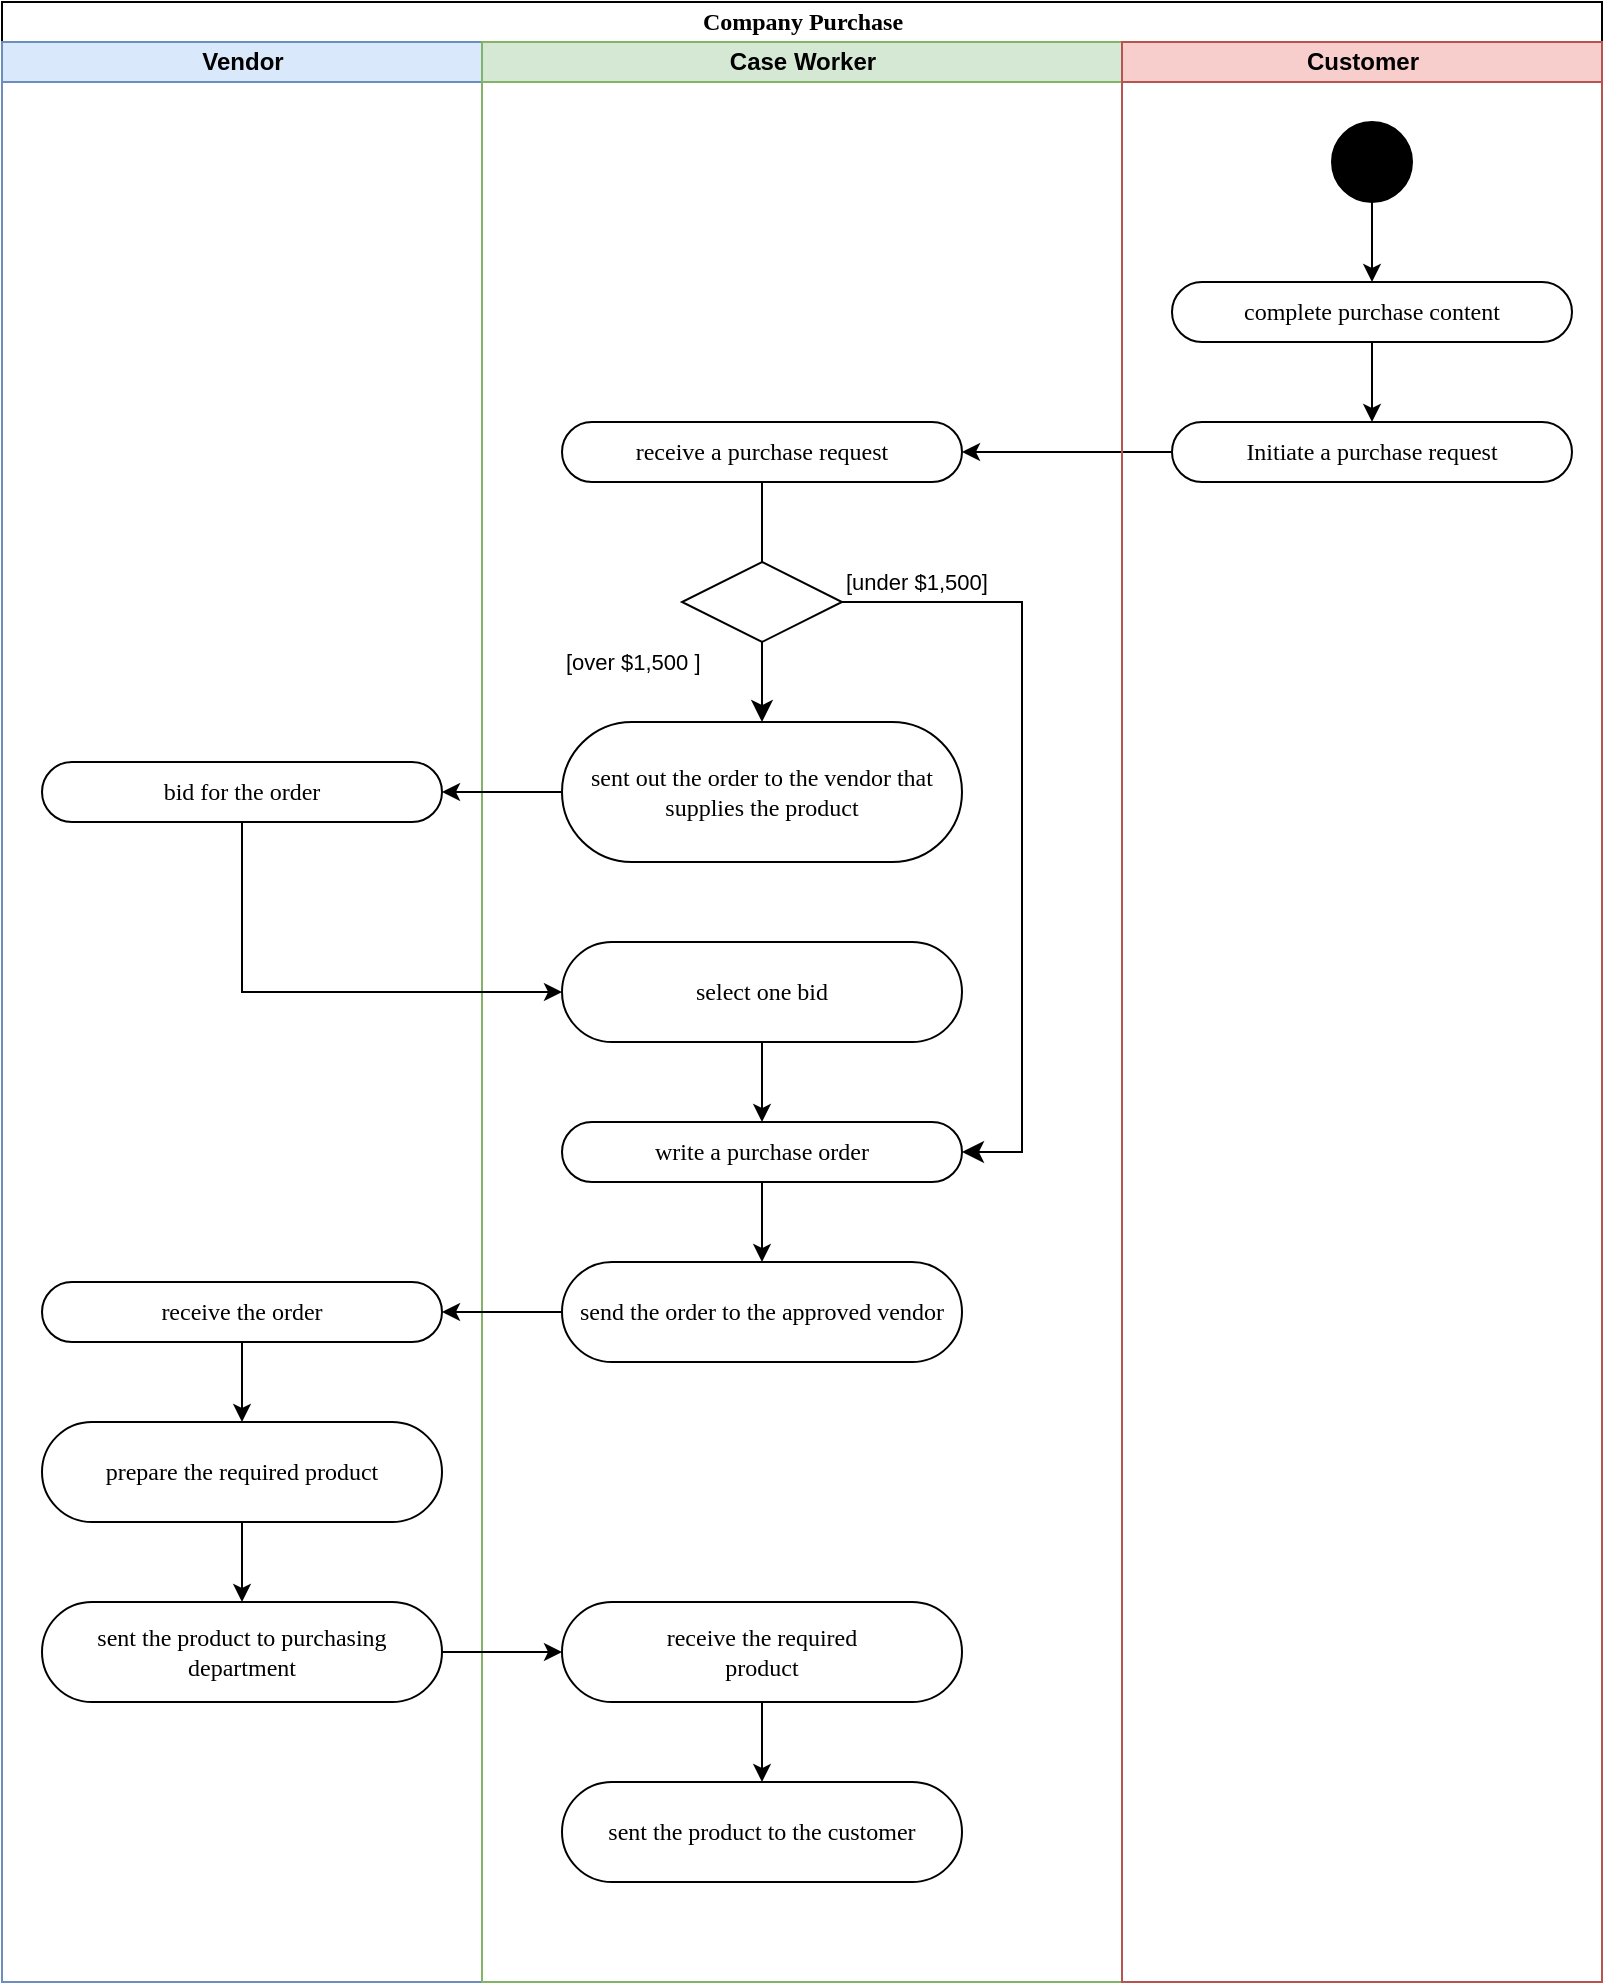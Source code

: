 <mxfile version="21.6.9" type="github">
  <diagram name="Page-1" id="0783ab3e-0a74-02c8-0abd-f7b4e66b4bec">
    <mxGraphModel dx="933" dy="717" grid="1" gridSize="10" guides="1" tooltips="1" connect="1" arrows="1" fold="1" page="1" pageScale="1" pageWidth="850" pageHeight="1100" background="none" math="0" shadow="0">
      <root>
        <mxCell id="0" />
        <mxCell id="1" parent="0" />
        <mxCell id="1c1d494c118603dd-1" value="Company Purchase" style="swimlane;html=1;childLayout=stackLayout;startSize=20;rounded=0;shadow=0;comic=0;labelBackgroundColor=none;strokeWidth=1;fontFamily=Verdana;fontSize=12;align=center;" parent="1" vertex="1">
          <mxGeometry x="80" y="20" width="800" height="990" as="geometry" />
        </mxCell>
        <mxCell id="1c1d494c118603dd-2" value="Vendor" style="swimlane;html=1;startSize=20;fillColor=#dae8fc;strokeColor=#6c8ebf;" parent="1c1d494c118603dd-1" vertex="1">
          <mxGeometry y="20" width="240" height="970" as="geometry" />
        </mxCell>
        <mxCell id="d2kZ4lsFQX0MjA8s933k-53" value="bid for the order" style="rounded=1;whiteSpace=wrap;html=1;shadow=0;comic=0;labelBackgroundColor=none;strokeWidth=1;fontFamily=Verdana;fontSize=12;align=center;arcSize=50;" vertex="1" parent="1c1d494c118603dd-2">
          <mxGeometry x="20" y="360" width="200" height="30" as="geometry" />
        </mxCell>
        <mxCell id="d2kZ4lsFQX0MjA8s933k-63" value="" style="edgeStyle=orthogonalEdgeStyle;rounded=0;orthogonalLoop=1;jettySize=auto;html=1;" edge="1" parent="1c1d494c118603dd-2" source="d2kZ4lsFQX0MjA8s933k-60" target="d2kZ4lsFQX0MjA8s933k-62">
          <mxGeometry relative="1" as="geometry" />
        </mxCell>
        <mxCell id="d2kZ4lsFQX0MjA8s933k-60" value="receive the order" style="rounded=1;whiteSpace=wrap;html=1;shadow=0;comic=0;labelBackgroundColor=none;strokeWidth=1;fontFamily=Verdana;fontSize=12;align=center;arcSize=50;" vertex="1" parent="1c1d494c118603dd-2">
          <mxGeometry x="20" y="620" width="200" height="30" as="geometry" />
        </mxCell>
        <mxCell id="d2kZ4lsFQX0MjA8s933k-65" value="" style="edgeStyle=orthogonalEdgeStyle;rounded=0;orthogonalLoop=1;jettySize=auto;html=1;" edge="1" parent="1c1d494c118603dd-2" source="d2kZ4lsFQX0MjA8s933k-62" target="d2kZ4lsFQX0MjA8s933k-64">
          <mxGeometry relative="1" as="geometry" />
        </mxCell>
        <mxCell id="d2kZ4lsFQX0MjA8s933k-62" value="prepare the required product" style="rounded=1;whiteSpace=wrap;html=1;shadow=0;comic=0;labelBackgroundColor=none;strokeWidth=1;fontFamily=Verdana;fontSize=12;align=center;arcSize=50;" vertex="1" parent="1c1d494c118603dd-2">
          <mxGeometry x="20" y="690" width="200" height="50" as="geometry" />
        </mxCell>
        <mxCell id="d2kZ4lsFQX0MjA8s933k-64" value="sent the product to purchasing department" style="rounded=1;whiteSpace=wrap;html=1;shadow=0;comic=0;labelBackgroundColor=none;strokeWidth=1;fontFamily=Verdana;fontSize=12;align=center;arcSize=50;" vertex="1" parent="1c1d494c118603dd-2">
          <mxGeometry x="20" y="780" width="200" height="50" as="geometry" />
        </mxCell>
        <mxCell id="1c1d494c118603dd-3" value="Case Worker" style="swimlane;html=1;startSize=20;fillColor=#d5e8d4;strokeColor=#82b366;" parent="1c1d494c118603dd-1" vertex="1">
          <mxGeometry x="240" y="20" width="320" height="970" as="geometry" />
        </mxCell>
        <mxCell id="d2kZ4lsFQX0MjA8s933k-29" style="edgeStyle=orthogonalEdgeStyle;rounded=0;orthogonalLoop=1;jettySize=auto;html=1;entryX=0.5;entryY=0;entryDx=0;entryDy=0;endArrow=open;endFill=0;" edge="1" parent="1c1d494c118603dd-3" source="d2kZ4lsFQX0MjA8s933k-24">
          <mxGeometry relative="1" as="geometry">
            <mxPoint x="140" y="270" as="targetPoint" />
          </mxGeometry>
        </mxCell>
        <mxCell id="d2kZ4lsFQX0MjA8s933k-24" value="receive a purchase request" style="rounded=1;whiteSpace=wrap;html=1;shadow=0;comic=0;labelBackgroundColor=none;strokeWidth=1;fontFamily=Verdana;fontSize=12;align=center;arcSize=50;" vertex="1" parent="1c1d494c118603dd-3">
          <mxGeometry x="40" y="190" width="200" height="30" as="geometry" />
        </mxCell>
        <mxCell id="d2kZ4lsFQX0MjA8s933k-30" value="" style="rhombus;whiteSpace=wrap;html=1;" vertex="1" parent="1c1d494c118603dd-3">
          <mxGeometry x="100" y="260" width="80" height="40" as="geometry" />
        </mxCell>
        <mxCell id="d2kZ4lsFQX0MjA8s933k-41" value="send the order to the approved vendor" style="rounded=1;whiteSpace=wrap;html=1;shadow=0;comic=0;labelBackgroundColor=none;strokeWidth=1;fontFamily=Verdana;fontSize=12;align=center;arcSize=50;" vertex="1" parent="1c1d494c118603dd-3">
          <mxGeometry x="40" y="610" width="200" height="50" as="geometry" />
        </mxCell>
        <mxCell id="d2kZ4lsFQX0MjA8s933k-43" value="" style="edgeStyle=orthogonalEdgeStyle;rounded=0;orthogonalLoop=1;jettySize=auto;html=1;endArrow=classic;endFill=1;" edge="1" parent="1c1d494c118603dd-3" source="d2kZ4lsFQX0MjA8s933k-37" target="d2kZ4lsFQX0MjA8s933k-41">
          <mxGeometry relative="1" as="geometry" />
        </mxCell>
        <mxCell id="d2kZ4lsFQX0MjA8s933k-37" value="write a purchase order" style="rounded=1;whiteSpace=wrap;html=1;shadow=0;comic=0;labelBackgroundColor=none;strokeWidth=1;fontFamily=Verdana;fontSize=12;align=center;arcSize=50;" vertex="1" parent="1c1d494c118603dd-3">
          <mxGeometry x="40" y="540" width="200" height="30" as="geometry" />
        </mxCell>
        <mxCell id="d2kZ4lsFQX0MjA8s933k-31" value="[under&amp;nbsp;$1,500]" style="edgeStyle=orthogonalEdgeStyle;html=1;align=left;verticalAlign=middle;endArrow=classic;endSize=8;rounded=0;exitX=1;exitY=0.5;exitDx=0;exitDy=0;fontSize=11;fontStyle=0;entryX=1;entryY=0.5;entryDx=0;entryDy=0;endFill=1;" edge="1" source="d2kZ4lsFQX0MjA8s933k-30" parent="1c1d494c118603dd-3" target="d2kZ4lsFQX0MjA8s933k-37">
          <mxGeometry x="-1" y="10" relative="1" as="geometry">
            <mxPoint x="180" y="380" as="targetPoint" />
            <mxPoint x="130" y="280" as="sourcePoint" />
            <Array as="points">
              <mxPoint x="270" y="280" />
              <mxPoint x="270" y="555" />
            </Array>
            <mxPoint as="offset" />
          </mxGeometry>
        </mxCell>
        <mxCell id="d2kZ4lsFQX0MjA8s933k-52" value="sent out the order to the vendor&amp;nbsp;that supplies the product" style="rounded=1;whiteSpace=wrap;html=1;shadow=0;comic=0;labelBackgroundColor=none;strokeWidth=1;fontFamily=Verdana;fontSize=12;align=center;arcSize=50;" vertex="1" parent="1c1d494c118603dd-3">
          <mxGeometry x="40" y="340" width="200" height="70" as="geometry" />
        </mxCell>
        <mxCell id="d2kZ4lsFQX0MjA8s933k-32" value="[over&amp;nbsp;$1,500 ]" style="edgeStyle=orthogonalEdgeStyle;html=1;align=left;verticalAlign=middle;endArrow=classic;endSize=8;rounded=0;fontSize=11;exitX=0.5;exitY=1;exitDx=0;exitDy=0;entryX=0.5;entryY=0;entryDx=0;entryDy=0;endFill=1;" edge="1" source="d2kZ4lsFQX0MjA8s933k-30" parent="1c1d494c118603dd-3" target="d2kZ4lsFQX0MjA8s933k-52">
          <mxGeometry x="-0.5" y="-100" relative="1" as="geometry">
            <mxPoint x="10" y="560" as="targetPoint" />
            <mxPoint x="105.027" y="280.029" as="sourcePoint" />
            <Array as="points">
              <mxPoint x="140" y="320" />
              <mxPoint x="140" y="320" />
            </Array>
            <mxPoint as="offset" />
          </mxGeometry>
        </mxCell>
        <mxCell id="d2kZ4lsFQX0MjA8s933k-58" style="edgeStyle=orthogonalEdgeStyle;rounded=0;orthogonalLoop=1;jettySize=auto;html=1;entryX=0.5;entryY=0;entryDx=0;entryDy=0;" edge="1" parent="1c1d494c118603dd-3" source="d2kZ4lsFQX0MjA8s933k-56" target="d2kZ4lsFQX0MjA8s933k-37">
          <mxGeometry relative="1" as="geometry">
            <mxPoint x="160" y="540" as="targetPoint" />
            <Array as="points" />
          </mxGeometry>
        </mxCell>
        <mxCell id="d2kZ4lsFQX0MjA8s933k-56" value=" select one bid" style="rounded=1;whiteSpace=wrap;html=1;shadow=0;comic=0;labelBackgroundColor=none;strokeWidth=1;fontFamily=Verdana;fontSize=12;align=center;arcSize=50;" vertex="1" parent="1c1d494c118603dd-3">
          <mxGeometry x="40" y="450" width="200" height="50" as="geometry" />
        </mxCell>
        <mxCell id="d2kZ4lsFQX0MjA8s933k-69" value="" style="edgeStyle=orthogonalEdgeStyle;rounded=0;orthogonalLoop=1;jettySize=auto;html=1;" edge="1" parent="1c1d494c118603dd-3" source="d2kZ4lsFQX0MjA8s933k-66" target="d2kZ4lsFQX0MjA8s933k-68">
          <mxGeometry relative="1" as="geometry" />
        </mxCell>
        <mxCell id="d2kZ4lsFQX0MjA8s933k-66" value="receive the required &lt;br&gt;product" style="rounded=1;whiteSpace=wrap;html=1;shadow=0;comic=0;labelBackgroundColor=none;strokeWidth=1;fontFamily=Verdana;fontSize=12;align=center;arcSize=50;" vertex="1" parent="1c1d494c118603dd-3">
          <mxGeometry x="40" y="780" width="200" height="50" as="geometry" />
        </mxCell>
        <mxCell id="d2kZ4lsFQX0MjA8s933k-68" value="sent the product to the customer" style="rounded=1;whiteSpace=wrap;html=1;shadow=0;comic=0;labelBackgroundColor=none;strokeWidth=1;fontFamily=Verdana;fontSize=12;align=center;arcSize=50;" vertex="1" parent="1c1d494c118603dd-3">
          <mxGeometry x="40" y="870" width="200" height="50" as="geometry" />
        </mxCell>
        <mxCell id="d2kZ4lsFQX0MjA8s933k-34" style="edgeStyle=orthogonalEdgeStyle;rounded=0;orthogonalLoop=1;jettySize=auto;html=1;entryX=1;entryY=0.5;entryDx=0;entryDy=0;exitX=0;exitY=0.5;exitDx=0;exitDy=0;" edge="1" parent="1c1d494c118603dd-1" source="d2kZ4lsFQX0MjA8s933k-1" target="d2kZ4lsFQX0MjA8s933k-24">
          <mxGeometry relative="1" as="geometry">
            <Array as="points">
              <mxPoint x="670" y="225" />
              <mxPoint x="670" y="225" />
            </Array>
          </mxGeometry>
        </mxCell>
        <mxCell id="d2kZ4lsFQX0MjA8s933k-54" style="edgeStyle=orthogonalEdgeStyle;rounded=0;orthogonalLoop=1;jettySize=auto;html=1;entryX=1;entryY=0.5;entryDx=0;entryDy=0;" edge="1" parent="1c1d494c118603dd-1" source="d2kZ4lsFQX0MjA8s933k-52" target="d2kZ4lsFQX0MjA8s933k-53">
          <mxGeometry relative="1" as="geometry">
            <Array as="points">
              <mxPoint x="230" y="395" />
              <mxPoint x="230" y="395" />
            </Array>
          </mxGeometry>
        </mxCell>
        <mxCell id="d2kZ4lsFQX0MjA8s933k-57" style="edgeStyle=orthogonalEdgeStyle;rounded=0;orthogonalLoop=1;jettySize=auto;html=1;entryX=0;entryY=0.5;entryDx=0;entryDy=0;exitX=0.5;exitY=1;exitDx=0;exitDy=0;" edge="1" parent="1c1d494c118603dd-1" source="d2kZ4lsFQX0MjA8s933k-53" target="d2kZ4lsFQX0MjA8s933k-56">
          <mxGeometry relative="1" as="geometry">
            <mxPoint x="120.004" y="130.0" as="sourcePoint" />
            <mxPoint x="269.97" y="435" as="targetPoint" />
            <Array as="points">
              <mxPoint x="120" y="495" />
            </Array>
          </mxGeometry>
        </mxCell>
        <mxCell id="1c1d494c118603dd-4" value="Customer" style="swimlane;html=1;startSize=20;fillColor=#f8cecc;strokeColor=#b85450;" parent="1c1d494c118603dd-1" vertex="1">
          <mxGeometry x="560" y="20" width="240" height="970" as="geometry" />
        </mxCell>
        <mxCell id="1c1d494c118603dd-27" style="edgeStyle=orthogonalEdgeStyle;rounded=0;html=1;labelBackgroundColor=none;startArrow=none;startFill=0;startSize=6;endArrow=classic;endFill=1;endSize=6;jettySize=auto;orthogonalLoop=1;strokeWidth=1;fontFamily=Verdana;fontSize=12" parent="1c1d494c118603dd-4" source="60571a20871a0731-4" target="60571a20871a0731-8" edge="1">
          <mxGeometry relative="1" as="geometry" />
        </mxCell>
        <mxCell id="60571a20871a0731-4" value="" style="ellipse;whiteSpace=wrap;html=1;rounded=0;shadow=0;comic=0;labelBackgroundColor=none;strokeWidth=1;fillColor=#000000;fontFamily=Verdana;fontSize=12;align=center;" parent="1c1d494c118603dd-4" vertex="1">
          <mxGeometry x="105" y="40" width="40" height="40" as="geometry" />
        </mxCell>
        <mxCell id="d2kZ4lsFQX0MjA8s933k-2" style="edgeStyle=orthogonalEdgeStyle;rounded=0;orthogonalLoop=1;jettySize=auto;html=1;entryX=0.5;entryY=0;entryDx=0;entryDy=0;endArrow=classic;endFill=1;" edge="1" parent="1c1d494c118603dd-4" source="60571a20871a0731-8" target="d2kZ4lsFQX0MjA8s933k-1">
          <mxGeometry relative="1" as="geometry" />
        </mxCell>
        <mxCell id="60571a20871a0731-8" value="complete purchase content" style="rounded=1;whiteSpace=wrap;html=1;shadow=0;comic=0;labelBackgroundColor=none;strokeWidth=1;fontFamily=Verdana;fontSize=12;align=center;arcSize=50;" parent="1c1d494c118603dd-4" vertex="1">
          <mxGeometry x="25" y="120" width="200" height="30" as="geometry" />
        </mxCell>
        <mxCell id="d2kZ4lsFQX0MjA8s933k-1" value="Initiate a purchase request" style="rounded=1;whiteSpace=wrap;html=1;shadow=0;comic=0;labelBackgroundColor=none;strokeWidth=1;fontFamily=Verdana;fontSize=12;align=center;arcSize=50;" vertex="1" parent="1c1d494c118603dd-4">
          <mxGeometry x="25" y="190" width="200" height="30" as="geometry" />
        </mxCell>
        <mxCell id="d2kZ4lsFQX0MjA8s933k-61" value="" style="edgeStyle=orthogonalEdgeStyle;rounded=0;orthogonalLoop=1;jettySize=auto;html=1;" edge="1" parent="1c1d494c118603dd-1" source="d2kZ4lsFQX0MjA8s933k-41" target="d2kZ4lsFQX0MjA8s933k-60">
          <mxGeometry relative="1" as="geometry" />
        </mxCell>
        <mxCell id="d2kZ4lsFQX0MjA8s933k-67" value="" style="edgeStyle=orthogonalEdgeStyle;rounded=0;orthogonalLoop=1;jettySize=auto;html=1;" edge="1" parent="1c1d494c118603dd-1" source="d2kZ4lsFQX0MjA8s933k-64" target="d2kZ4lsFQX0MjA8s933k-66">
          <mxGeometry relative="1" as="geometry" />
        </mxCell>
      </root>
    </mxGraphModel>
  </diagram>
</mxfile>
